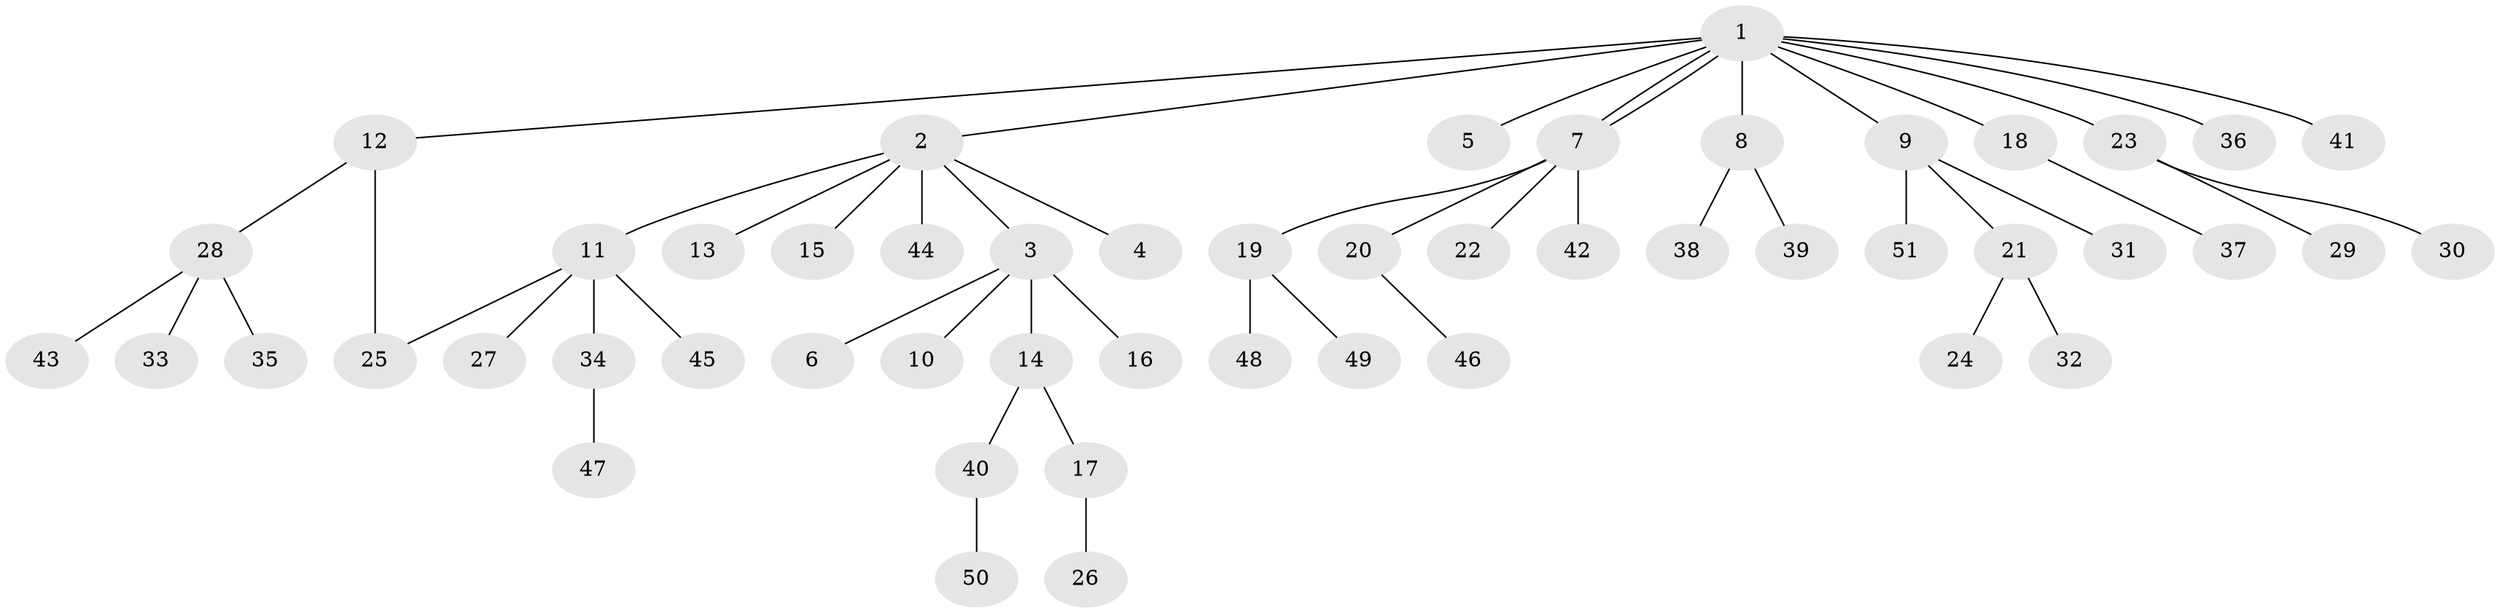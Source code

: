 // coarse degree distribution, {8: 0.03571428571428571, 4: 0.10714285714285714, 2: 0.21428571428571427, 1: 0.5357142857142857, 3: 0.10714285714285714}
// Generated by graph-tools (version 1.1) at 2025/50/03/04/25 22:50:35]
// undirected, 51 vertices, 52 edges
graph export_dot {
  node [color=gray90,style=filled];
  1;
  2;
  3;
  4;
  5;
  6;
  7;
  8;
  9;
  10;
  11;
  12;
  13;
  14;
  15;
  16;
  17;
  18;
  19;
  20;
  21;
  22;
  23;
  24;
  25;
  26;
  27;
  28;
  29;
  30;
  31;
  32;
  33;
  34;
  35;
  36;
  37;
  38;
  39;
  40;
  41;
  42;
  43;
  44;
  45;
  46;
  47;
  48;
  49;
  50;
  51;
  1 -- 2;
  1 -- 5;
  1 -- 7;
  1 -- 7;
  1 -- 8;
  1 -- 9;
  1 -- 12;
  1 -- 18;
  1 -- 23;
  1 -- 36;
  1 -- 41;
  2 -- 3;
  2 -- 4;
  2 -- 11;
  2 -- 13;
  2 -- 15;
  2 -- 44;
  3 -- 6;
  3 -- 10;
  3 -- 14;
  3 -- 16;
  7 -- 19;
  7 -- 20;
  7 -- 22;
  7 -- 42;
  8 -- 38;
  8 -- 39;
  9 -- 21;
  9 -- 31;
  9 -- 51;
  11 -- 25;
  11 -- 27;
  11 -- 34;
  11 -- 45;
  12 -- 25;
  12 -- 28;
  14 -- 17;
  14 -- 40;
  17 -- 26;
  18 -- 37;
  19 -- 48;
  19 -- 49;
  20 -- 46;
  21 -- 24;
  21 -- 32;
  23 -- 29;
  23 -- 30;
  28 -- 33;
  28 -- 35;
  28 -- 43;
  34 -- 47;
  40 -- 50;
}
